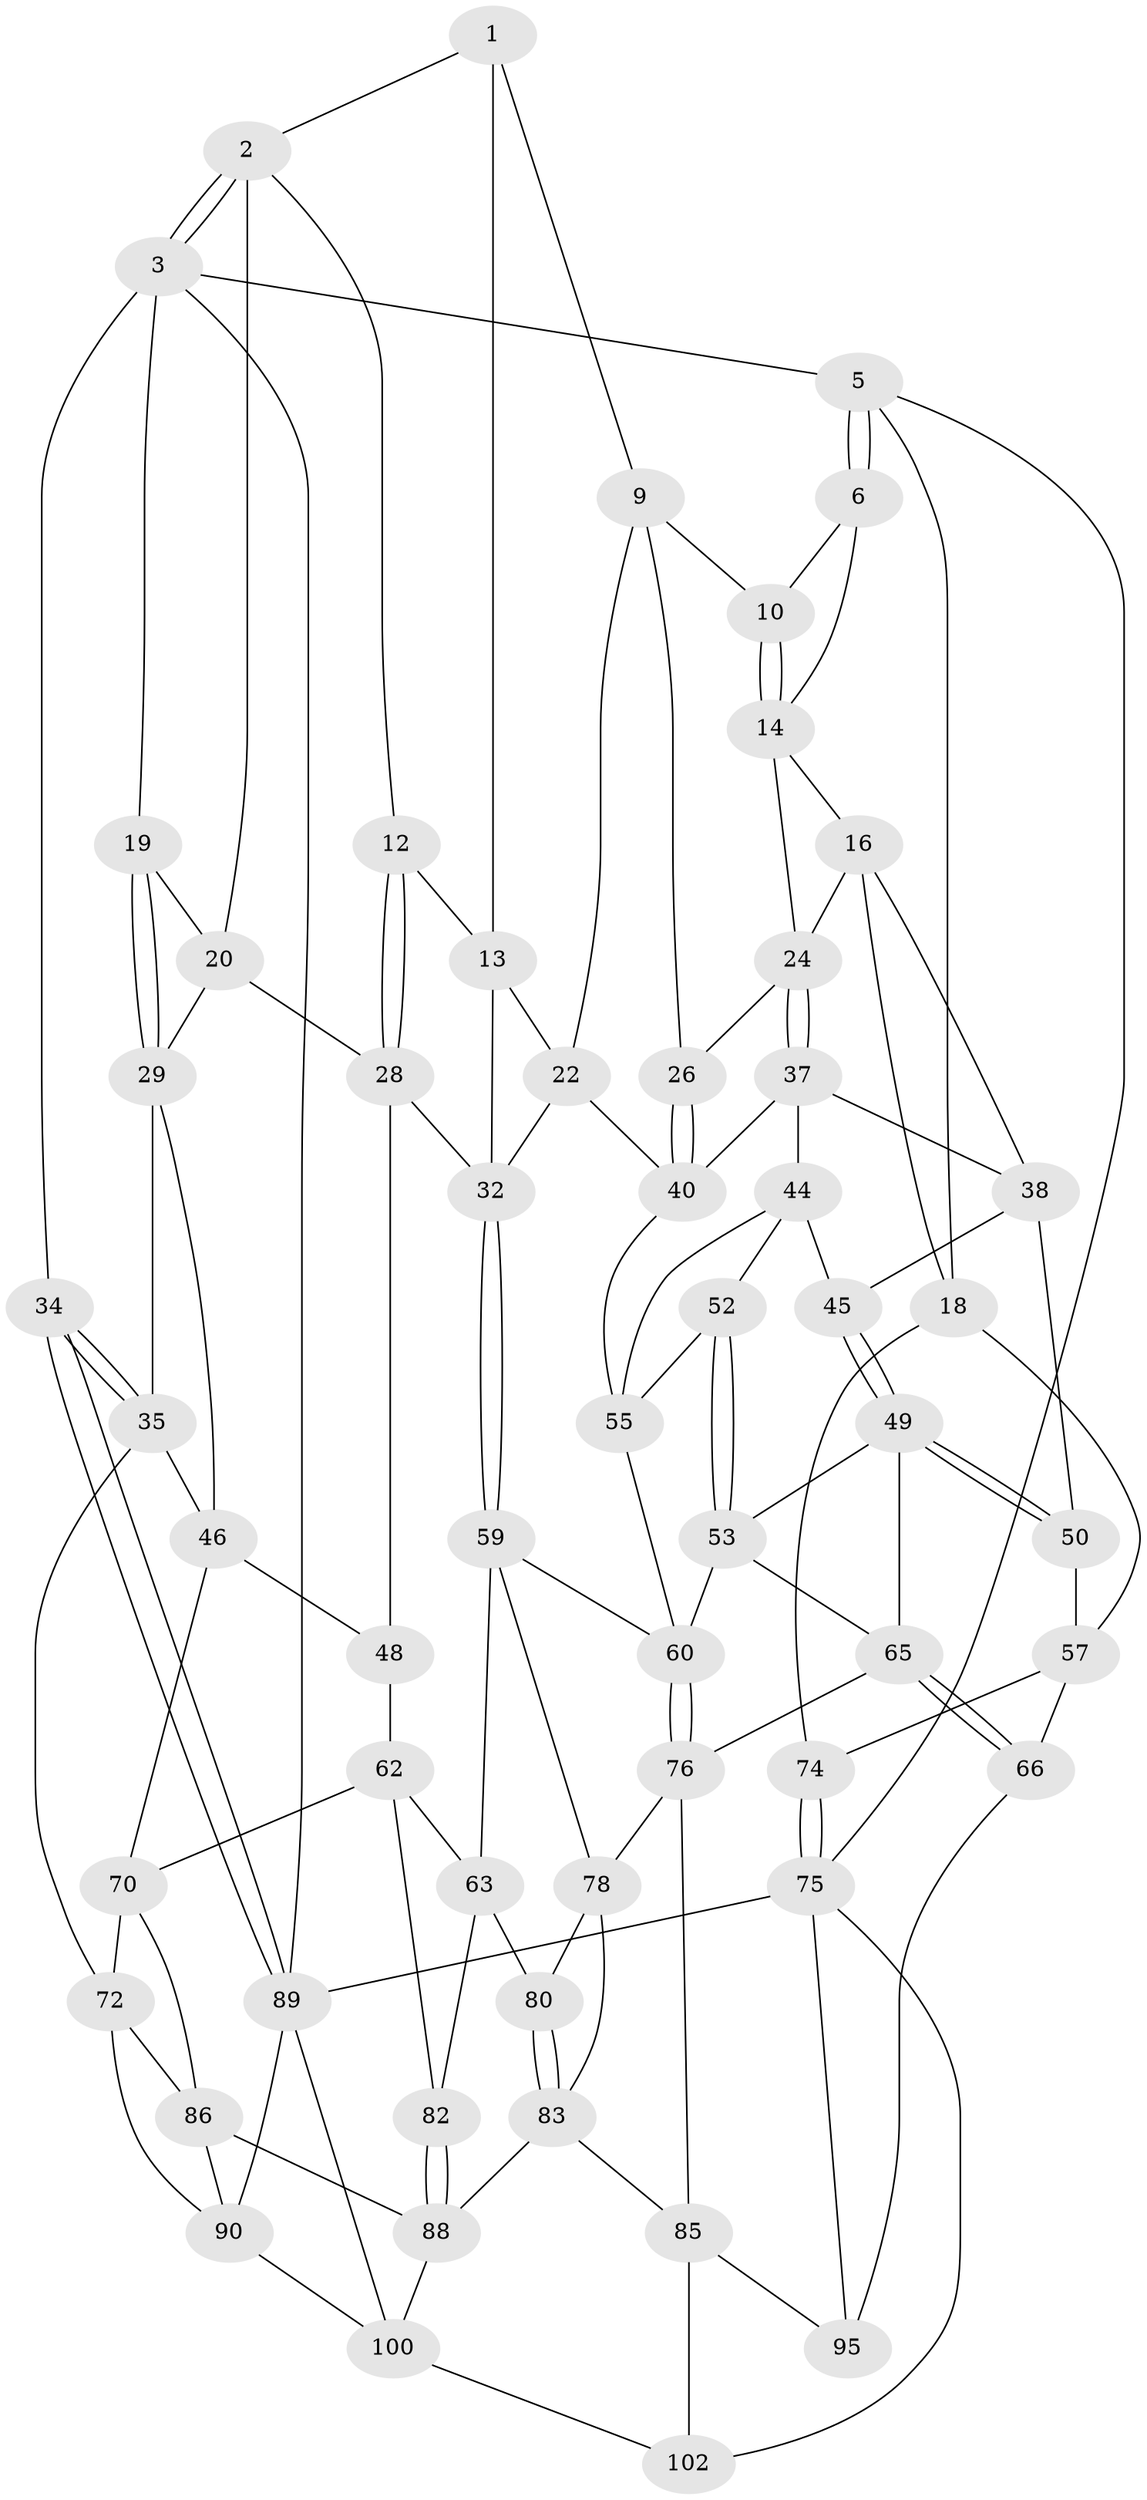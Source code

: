 // original degree distribution, {3: 0.0196078431372549, 4: 0.20588235294117646, 5: 0.5882352941176471, 6: 0.18627450980392157}
// Generated by graph-tools (version 1.1) at 2025/11/02/21/25 10:11:13]
// undirected, 58 vertices, 127 edges
graph export_dot {
graph [start="1"]
  node [color=gray90,style=filled];
  1 [pos="+0.4221586735214125+0",super="+8"];
  2 [pos="+0.8297336055805721+0",super="+11"];
  3 [pos="+1+0",super="+4"];
  5 [pos="+0+0"];
  6 [pos="+0+0",super="+7"];
  9 [pos="+0.3823756964783957+0.0991571827261053",super="+23"];
  10 [pos="+0.27805162707602027+0.13915699349822364"];
  12 [pos="+0.5939265366639118+0.14326564277210174"];
  13 [pos="+0.5545940293539409+0.14903009761292974",super="+21"];
  14 [pos="+0.2569096118067467+0.15320568024030712",super="+15"];
  16 [pos="+0.08390448640322704+0.1670361276593104",super="+17"];
  18 [pos="+0+0.2608160599397639",super="+58"];
  19 [pos="+0.958441803556242+0.011438568178039794"];
  20 [pos="+0.7603904611103038+0.20244171403998285",super="+27"];
  22 [pos="+0.44115791503276247+0.267983548115907",super="+42"];
  24 [pos="+0.234854173864856+0.20951195891265684",super="+25"];
  26 [pos="+0.3477829510784409+0.27378298251722333"];
  28 [pos="+0.6514972329185279+0.25620891855211564",super="+31"];
  29 [pos="+0.9141173688397809+0.18120464027885513",super="+30"];
  32 [pos="+0.5295018679686091+0.3664992685304197",super="+33"];
  34 [pos="+1+0.4914941697287272"];
  35 [pos="+0.9630889302100741+0.4656570102626383",super="+36"];
  37 [pos="+0.23315991832708816+0.2127981421911181",super="+41"];
  38 [pos="+0.1927642709184782+0.28121771044018645",super="+39"];
  40 [pos="+0.3371816882140613+0.3592951190217853",super="+43"];
  44 [pos="+0.23667500733386046+0.356678635822368",super="+51"];
  45 [pos="+0.22544985128101258+0.34791642847769466"];
  46 [pos="+0.7881167308157069+0.4060970715585609",super="+47"];
  48 [pos="+0.5995584931624816+0.4041065985955202"];
  49 [pos="+0.14164425009866977+0.45606878131718015",super="+54"];
  50 [pos="+0.0969161748288032+0.4303369323815171"];
  52 [pos="+0.2364543180014292+0.44517089147887834"];
  53 [pos="+0.1937787861188536+0.4806666094584194",super="+68"];
  55 [pos="+0.34851914935399814+0.45299845808331185",super="+56"];
  57 [pos="+0.08819919462868632+0.43616936498243886",super="+67"];
  59 [pos="+0.5253237662762918+0.37548469775520465",super="+64"];
  60 [pos="+0.36681892623754647+0.4986856336476108",super="+61"];
  62 [pos="+0.5758831109506274+0.5203015274710204",super="+71"];
  63 [pos="+0.5124364281918536+0.5333247245127162",super="+79"];
  65 [pos="+0.08042461030707014+0.6677671849970946",super="+69"];
  66 [pos="+0.04349026807171687+0.6839312737844735",super="+96"];
  70 [pos="+0.6752725080435+0.5550268763702044",super="+73"];
  72 [pos="+0.8981579316302667+0.550759180605753",super="+91"];
  74 [pos="+0+0.7046187697729245"];
  75 [pos="+0+1",super="+99"];
  76 [pos="+0.39303932130348174+0.538327069122052",super="+77"];
  78 [pos="+0.4025618760729145+0.5436582704583062",super="+81"];
  80 [pos="+0.5156770871688605+0.6344750233947116"];
  82 [pos="+0.5700381550328323+0.6376320084917658"];
  83 [pos="+0.42787519157867565+0.6963096490235506",super="+84"];
  85 [pos="+0.34604646487301105+0.7905227934460396",super="+94"];
  86 [pos="+0.7296198789245283+0.7130535528515494",super="+87"];
  88 [pos="+0.607043802509604+0.77657787983468",super="+92"];
  89 [pos="+1+0.6897699876336135",super="+93"];
  90 [pos="+0.8907937958903875+0.7863279319897095",super="+97"];
  95 [pos="+0.3048041988437377+0.816087363809982",super="+98"];
  100 [pos="+0.85750824043957+1",super="+101"];
  102 [pos="+0.42779977871083213+1"];
  1 -- 2;
  1 -- 13;
  1 -- 9;
  2 -- 3;
  2 -- 3;
  2 -- 12;
  2 -- 20;
  3 -- 19;
  3 -- 89;
  3 -- 34;
  3 -- 5;
  5 -- 6;
  5 -- 6;
  5 -- 18;
  5 -- 75;
  6 -- 10;
  6 -- 14;
  9 -- 10;
  9 -- 26;
  9 -- 22;
  10 -- 14;
  10 -- 14;
  12 -- 13;
  12 -- 28;
  12 -- 28;
  13 -- 22;
  13 -- 32;
  14 -- 16;
  14 -- 24;
  16 -- 24;
  16 -- 18;
  16 -- 38;
  18 -- 57;
  18 -- 74;
  19 -- 20;
  19 -- 29;
  19 -- 29;
  20 -- 29;
  20 -- 28;
  22 -- 40;
  22 -- 32;
  24 -- 37;
  24 -- 37;
  24 -- 26;
  26 -- 40;
  26 -- 40;
  28 -- 32;
  28 -- 48;
  29 -- 46;
  29 -- 35;
  32 -- 59;
  32 -- 59;
  34 -- 35;
  34 -- 35;
  34 -- 89;
  34 -- 89;
  35 -- 72;
  35 -- 46;
  37 -- 38;
  37 -- 40;
  37 -- 44;
  38 -- 45;
  38 -- 50;
  40 -- 55;
  44 -- 45;
  44 -- 52;
  44 -- 55;
  45 -- 49;
  45 -- 49;
  46 -- 48;
  46 -- 70;
  48 -- 62;
  49 -- 50;
  49 -- 50;
  49 -- 65;
  49 -- 53;
  50 -- 57;
  52 -- 53;
  52 -- 53;
  52 -- 55;
  53 -- 60;
  53 -- 65;
  55 -- 60;
  57 -- 66;
  57 -- 74;
  59 -- 60;
  59 -- 78;
  59 -- 63;
  60 -- 76;
  60 -- 76;
  62 -- 63;
  62 -- 70;
  62 -- 82;
  63 -- 80;
  63 -- 82;
  65 -- 66;
  65 -- 66;
  65 -- 76;
  66 -- 95 [weight=2];
  70 -- 72;
  70 -- 86;
  72 -- 90;
  72 -- 86;
  74 -- 75;
  74 -- 75;
  75 -- 102;
  75 -- 89;
  75 -- 95;
  76 -- 78;
  76 -- 85;
  78 -- 80;
  78 -- 83;
  80 -- 83;
  80 -- 83;
  82 -- 88;
  82 -- 88;
  83 -- 88;
  83 -- 85;
  85 -- 102;
  85 -- 95;
  86 -- 88;
  86 -- 90;
  88 -- 100;
  89 -- 90;
  89 -- 100;
  90 -- 100;
  100 -- 102;
}
